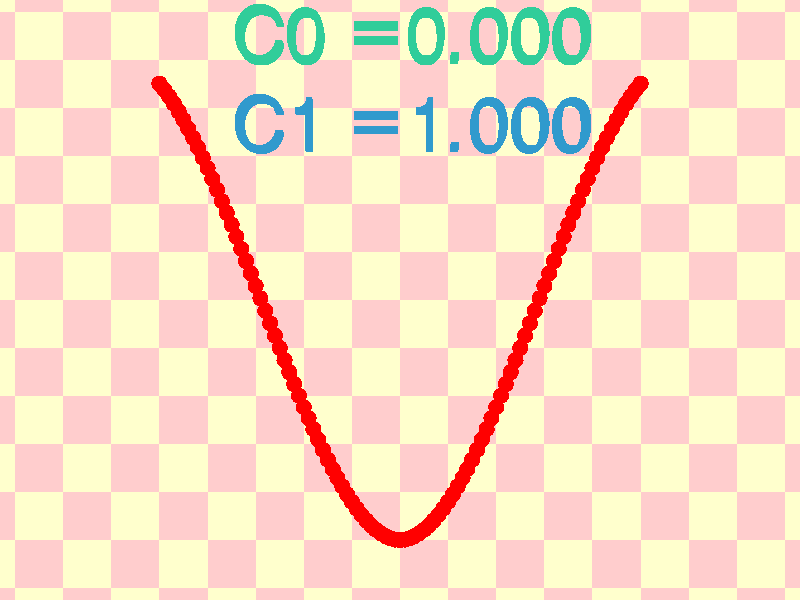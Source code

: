 // Persistence Of Vision raytracer version 3.5 sample file.
// By Chris Young 76702,1655
// Try changing C0 and C1 to various values from 0.0 to 1.0 in this scene.


global_settings { assumed_gamma 2.2 }

#include "colors.inc"

#declare C1=1;
#declare C0=clock;
#declare Rad=1/6/10;

#declare Xval=-0.5;

camera {
    location  <0, 0, -150>
    direction <0, 0,  12>
    look_at   <0, 0,   0>
}

light_source { <5000, 10000, -20000> color White}
plane { z, Rad hollow on pigment {checker color rgb <1,.8,.8> color rgb <1,1,.8>} }

#declare Font="cyrvetic.ttf"
text{ ttf Font
    concat("C0 =",str(C0,1,3)),0.5, 0
    scale <1.25, 1.25, 4>
    translate <-2.75, 4, -30>
    pigment { rgb <0.2, 0.8, 0.6> }
}
text{ ttf Font
    concat("C1 =",str(C1,1,3)),0.5, 0
    scale <1.25, 1.25, 4>
    translate <-2.75, 2.5, -30>
    pigment { rgb <0.2, 0.6, 0.8> }
}

union {
    #while (Xval <= 0.5)
        // This is the function that the "quilted" pattern uses
        #declare T=sqrt(3*Xval*Xval);
        #declare IT=1.0-T;
        #declare TQ=T*T*T+3*T*IT*IT*C0+3*T*T*IT*C1;

        sphere{<Xval,TQ,0>,Rad pigment{Red}}

        #declare Xval=Xval+0.01;
    #end
    scale 10
    translate -5*y
}

